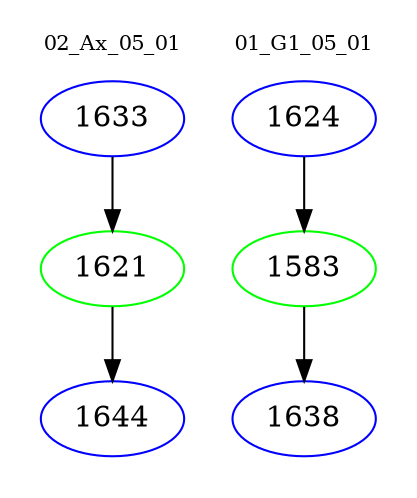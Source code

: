 digraph{
subgraph cluster_0 {
color = white
label = "02_Ax_05_01";
fontsize=10;
T0_1633 [label="1633", color="blue"]
T0_1633 -> T0_1621 [color="black"]
T0_1621 [label="1621", color="green"]
T0_1621 -> T0_1644 [color="black"]
T0_1644 [label="1644", color="blue"]
}
subgraph cluster_1 {
color = white
label = "01_G1_05_01";
fontsize=10;
T1_1624 [label="1624", color="blue"]
T1_1624 -> T1_1583 [color="black"]
T1_1583 [label="1583", color="green"]
T1_1583 -> T1_1638 [color="black"]
T1_1638 [label="1638", color="blue"]
}
}
